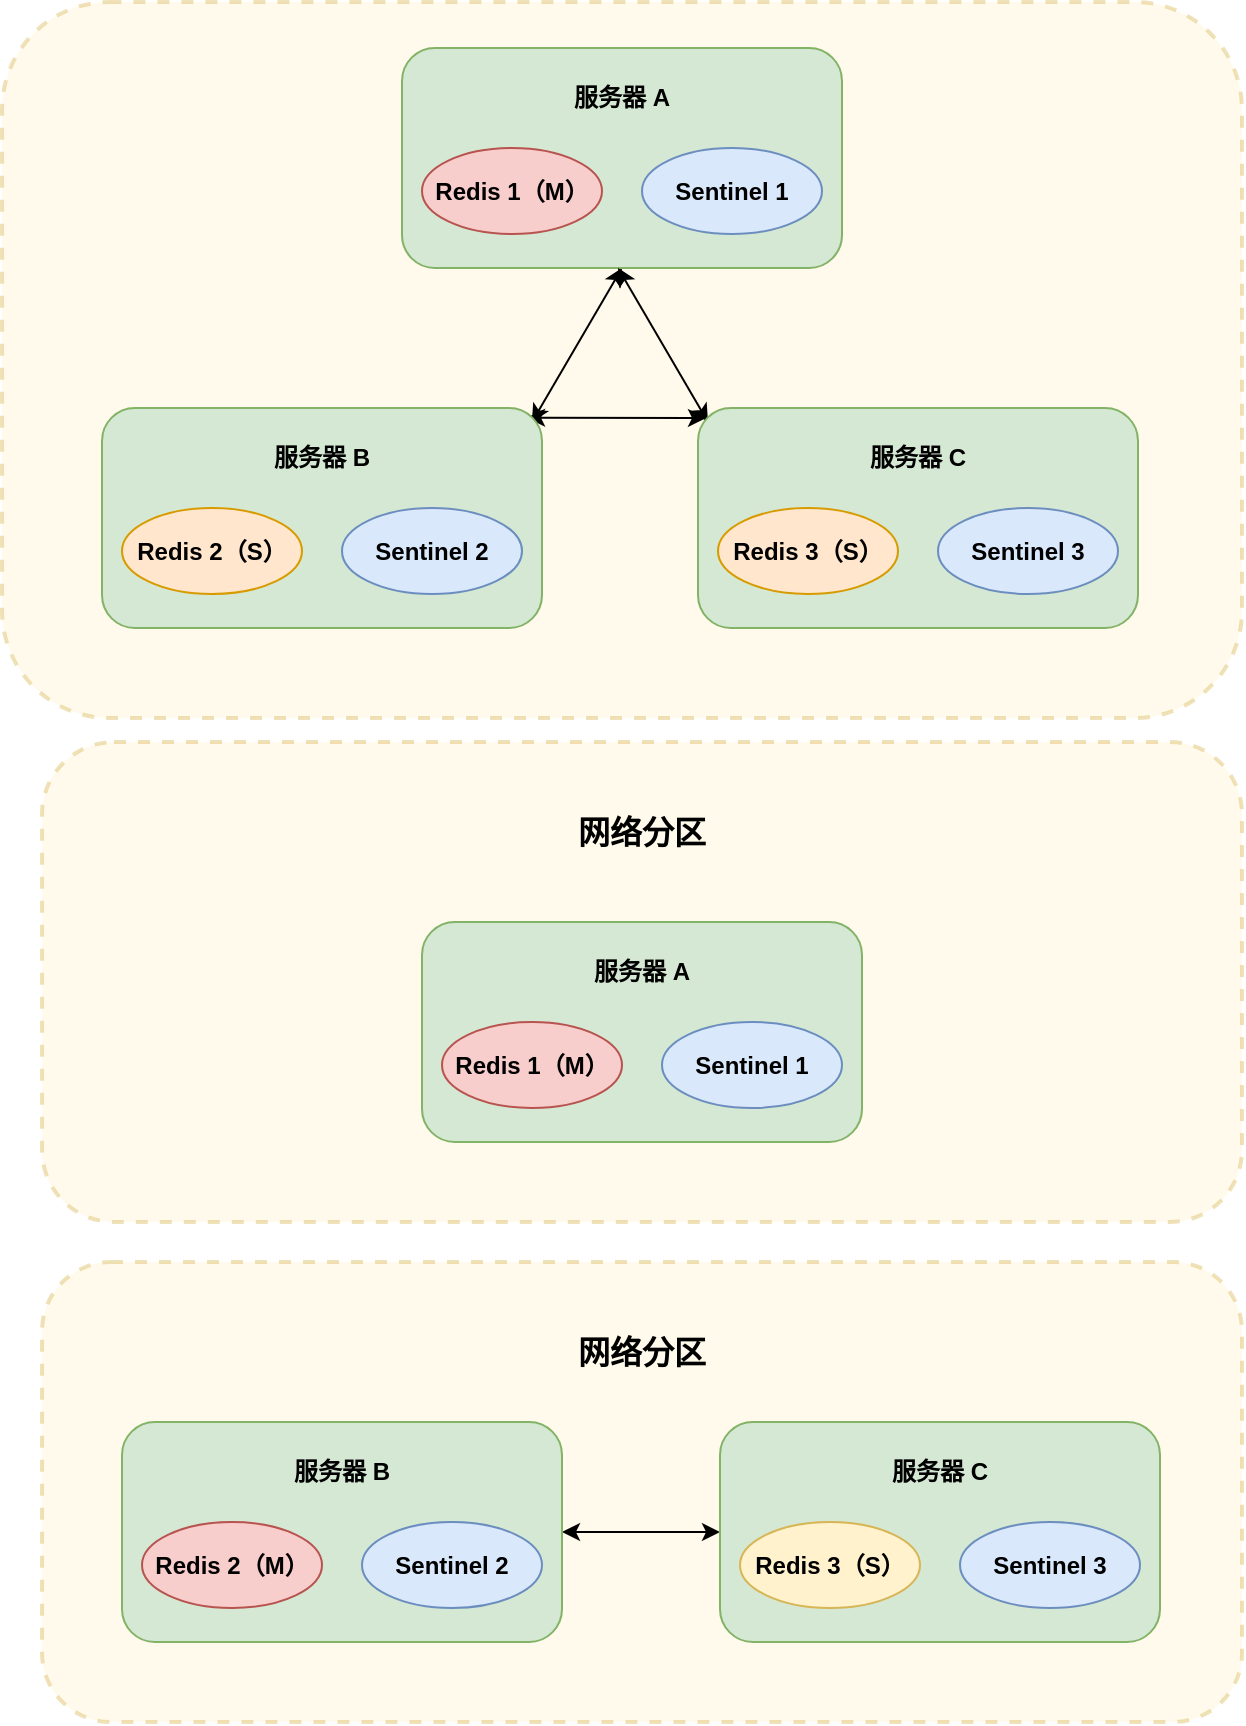 <mxfile version="22.1.2" type="device">
  <diagram name="第 1 页" id="mjyGh2I97hBTv6UYgkH8">
    <mxGraphModel dx="2053" dy="909" grid="1" gridSize="10" guides="1" tooltips="1" connect="1" arrows="1" fold="1" page="1" pageScale="1" pageWidth="491" pageHeight="413" math="0" shadow="0">
      <root>
        <mxCell id="0" />
        <mxCell id="1" parent="0" />
        <mxCell id="0UAcNYNrfwPB4IUjelp_-44" value="" style="rounded=1;whiteSpace=wrap;html=1;fillColor=#fff2cc;strokeColor=#d6b656;opacity=40;dashed=1;strokeWidth=2;" parent="1" vertex="1">
          <mxGeometry y="100" width="620" height="358" as="geometry" />
        </mxCell>
        <mxCell id="0UAcNYNrfwPB4IUjelp_-40" value="" style="rounded=1;whiteSpace=wrap;html=1;fillColor=#fff2cc;strokeColor=#d6b656;opacity=40;dashed=1;strokeWidth=2;" parent="1" vertex="1">
          <mxGeometry x="20" y="730" width="600" height="230" as="geometry" />
        </mxCell>
        <mxCell id="0UAcNYNrfwPB4IUjelp_-38" value="" style="rounded=1;whiteSpace=wrap;html=1;fillColor=#fff2cc;strokeColor=#d6b656;opacity=40;dashed=1;strokeWidth=2;" parent="1" vertex="1">
          <mxGeometry x="20" y="470" width="600" height="240" as="geometry" />
        </mxCell>
        <mxCell id="0UAcNYNrfwPB4IUjelp_-17" style="rounded=0;orthogonalLoop=1;jettySize=auto;html=1;exitX=0.5;exitY=1;exitDx=0;exitDy=0;entryX=0.977;entryY=0.065;entryDx=0;entryDy=0;entryPerimeter=0;startArrow=classic;startFill=1;" parent="1" source="0UAcNYNrfwPB4IUjelp_-2" target="0UAcNYNrfwPB4IUjelp_-8" edge="1">
          <mxGeometry relative="1" as="geometry">
            <mxPoint x="270" y="303" as="targetPoint" />
          </mxGeometry>
        </mxCell>
        <mxCell id="0UAcNYNrfwPB4IUjelp_-2" value="" style="rounded=1;whiteSpace=wrap;html=1;fontStyle=1;fillColor=#d5e8d4;strokeColor=#82b366;" parent="1" vertex="1">
          <mxGeometry x="200" y="123" width="220" height="110" as="geometry" />
        </mxCell>
        <mxCell id="0UAcNYNrfwPB4IUjelp_-4" value="&lt;b&gt;服务器 A&lt;br&gt;&lt;/b&gt;" style="text;html=1;strokeColor=none;fillColor=none;align=center;verticalAlign=middle;whiteSpace=wrap;rounded=0;" parent="1" vertex="1">
          <mxGeometry x="280" y="133" width="60" height="30" as="geometry" />
        </mxCell>
        <mxCell id="0UAcNYNrfwPB4IUjelp_-6" value="Redis 1（M）" style="ellipse;whiteSpace=wrap;html=1;fontStyle=1;fillColor=#f8cecc;strokeColor=#b85450;" parent="1" vertex="1">
          <mxGeometry x="210" y="173" width="90" height="43" as="geometry" />
        </mxCell>
        <mxCell id="0UAcNYNrfwPB4IUjelp_-7" value="Sentinel 1" style="ellipse;whiteSpace=wrap;html=1;fontStyle=1;fillColor=#dae8fc;strokeColor=#6c8ebf;" parent="1" vertex="1">
          <mxGeometry x="320" y="173" width="90" height="43" as="geometry" />
        </mxCell>
        <mxCell id="0UAcNYNrfwPB4IUjelp_-20" style="rounded=0;orthogonalLoop=1;jettySize=auto;html=1;exitX=0.966;exitY=0.044;exitDx=0;exitDy=0;entryX=0;entryY=0;entryDx=0;entryDy=0;startArrow=classic;startFill=1;exitPerimeter=0;" parent="1" source="0UAcNYNrfwPB4IUjelp_-8" edge="1">
          <mxGeometry relative="1" as="geometry">
            <mxPoint x="271" y="309" as="sourcePoint" />
            <mxPoint x="352" y="308" as="targetPoint" />
          </mxGeometry>
        </mxCell>
        <mxCell id="0UAcNYNrfwPB4IUjelp_-8" value="" style="rounded=1;whiteSpace=wrap;html=1;fontStyle=1;fillColor=#d5e8d4;strokeColor=#82b366;" parent="1" vertex="1">
          <mxGeometry x="50" y="303" width="220" height="110" as="geometry" />
        </mxCell>
        <mxCell id="0UAcNYNrfwPB4IUjelp_-9" value="&lt;b&gt;服务器 B&lt;br&gt;&lt;/b&gt;" style="text;html=1;strokeColor=none;fillColor=none;align=center;verticalAlign=middle;whiteSpace=wrap;rounded=0;" parent="1" vertex="1">
          <mxGeometry x="130" y="313" width="60" height="30" as="geometry" />
        </mxCell>
        <mxCell id="0UAcNYNrfwPB4IUjelp_-10" value="Redis 2（S）" style="ellipse;whiteSpace=wrap;html=1;fontStyle=1;fillColor=#ffe6cc;strokeColor=#d79b00;" parent="1" vertex="1">
          <mxGeometry x="60" y="353" width="90" height="43" as="geometry" />
        </mxCell>
        <mxCell id="0UAcNYNrfwPB4IUjelp_-11" value="Sentinel 2" style="ellipse;whiteSpace=wrap;html=1;fontStyle=1;fillColor=#dae8fc;strokeColor=#6c8ebf;" parent="1" vertex="1">
          <mxGeometry x="170" y="353" width="90" height="43" as="geometry" />
        </mxCell>
        <mxCell id="0UAcNYNrfwPB4IUjelp_-18" style="rounded=0;orthogonalLoop=1;jettySize=auto;html=1;exitX=0.5;exitY=1;exitDx=0;exitDy=0;entryX=0.977;entryY=0.065;entryDx=0;entryDy=0;entryPerimeter=0;startArrow=classic;startFill=1;" parent="1" edge="1">
          <mxGeometry relative="1" as="geometry">
            <mxPoint x="308" y="233" as="sourcePoint" />
            <mxPoint x="353" y="310" as="targetPoint" />
          </mxGeometry>
        </mxCell>
        <mxCell id="0UAcNYNrfwPB4IUjelp_-12" value="" style="rounded=1;whiteSpace=wrap;html=1;fontStyle=1;fillColor=#d5e8d4;strokeColor=#82b366;" parent="1" vertex="1">
          <mxGeometry x="348" y="303" width="220" height="110" as="geometry" />
        </mxCell>
        <mxCell id="0UAcNYNrfwPB4IUjelp_-13" value="&lt;b&gt;服务器 C&lt;br&gt;&lt;/b&gt;" style="text;html=1;strokeColor=none;fillColor=none;align=center;verticalAlign=middle;whiteSpace=wrap;rounded=0;" parent="1" vertex="1">
          <mxGeometry x="428" y="313" width="60" height="30" as="geometry" />
        </mxCell>
        <mxCell id="0UAcNYNrfwPB4IUjelp_-14" value="Redis 3（S）" style="ellipse;whiteSpace=wrap;html=1;fontStyle=1;fillColor=#ffe6cc;strokeColor=#d79b00;" parent="1" vertex="1">
          <mxGeometry x="358" y="353" width="90" height="43" as="geometry" />
        </mxCell>
        <mxCell id="0UAcNYNrfwPB4IUjelp_-15" value="Sentinel 3" style="ellipse;whiteSpace=wrap;html=1;fontStyle=1;fillColor=#dae8fc;strokeColor=#6c8ebf;" parent="1" vertex="1">
          <mxGeometry x="468" y="353" width="90" height="43" as="geometry" />
        </mxCell>
        <mxCell id="0UAcNYNrfwPB4IUjelp_-22" value="" style="rounded=1;whiteSpace=wrap;html=1;fontStyle=1;fillColor=#d5e8d4;strokeColor=#82b366;" parent="1" vertex="1">
          <mxGeometry x="210" y="560" width="220" height="110" as="geometry" />
        </mxCell>
        <mxCell id="0UAcNYNrfwPB4IUjelp_-23" value="&lt;b&gt;服务器 A&lt;br&gt;&lt;/b&gt;" style="text;html=1;strokeColor=none;fillColor=none;align=center;verticalAlign=middle;whiteSpace=wrap;rounded=0;" parent="1" vertex="1">
          <mxGeometry x="289" y="570" width="62" height="30" as="geometry" />
        </mxCell>
        <mxCell id="0UAcNYNrfwPB4IUjelp_-24" value="Redis 1（M）" style="ellipse;whiteSpace=wrap;html=1;fontStyle=1;fillColor=#f8cecc;strokeColor=#b85450;" parent="1" vertex="1">
          <mxGeometry x="220" y="610" width="90" height="43" as="geometry" />
        </mxCell>
        <mxCell id="0UAcNYNrfwPB4IUjelp_-25" value="Sentinel 1" style="ellipse;whiteSpace=wrap;html=1;fontStyle=1;fillColor=#dae8fc;strokeColor=#6c8ebf;" parent="1" vertex="1">
          <mxGeometry x="330" y="610" width="90" height="43" as="geometry" />
        </mxCell>
        <mxCell id="tBZ07gF4I0qtfdpQfURT-1" style="edgeStyle=orthogonalEdgeStyle;rounded=0;orthogonalLoop=1;jettySize=auto;html=1;exitX=1;exitY=0.5;exitDx=0;exitDy=0;entryX=0;entryY=0.5;entryDx=0;entryDy=0;startArrow=classic;startFill=1;" edge="1" parent="1" source="0UAcNYNrfwPB4IUjelp_-27" target="0UAcNYNrfwPB4IUjelp_-32">
          <mxGeometry relative="1" as="geometry" />
        </mxCell>
        <mxCell id="0UAcNYNrfwPB4IUjelp_-27" value="" style="rounded=1;whiteSpace=wrap;html=1;fontStyle=1;fillColor=#d5e8d4;strokeColor=#82b366;" parent="1" vertex="1">
          <mxGeometry x="60" y="810" width="220" height="110" as="geometry" />
        </mxCell>
        <mxCell id="0UAcNYNrfwPB4IUjelp_-28" value="&lt;b&gt;服务器 B&lt;br&gt;&lt;/b&gt;" style="text;html=1;strokeColor=none;fillColor=none;align=center;verticalAlign=middle;whiteSpace=wrap;rounded=0;" parent="1" vertex="1">
          <mxGeometry x="140" y="820" width="60" height="30" as="geometry" />
        </mxCell>
        <mxCell id="0UAcNYNrfwPB4IUjelp_-29" value="Redis 2（M）" style="ellipse;whiteSpace=wrap;html=1;fontStyle=1;fillColor=#f8cecc;strokeColor=#b85450;" parent="1" vertex="1">
          <mxGeometry x="70" y="860" width="90" height="43" as="geometry" />
        </mxCell>
        <mxCell id="0UAcNYNrfwPB4IUjelp_-30" value="Sentinel 2" style="ellipse;whiteSpace=wrap;html=1;fontStyle=1;fillColor=#dae8fc;strokeColor=#6c8ebf;" parent="1" vertex="1">
          <mxGeometry x="180" y="860" width="90" height="43" as="geometry" />
        </mxCell>
        <mxCell id="0UAcNYNrfwPB4IUjelp_-32" value="" style="rounded=1;whiteSpace=wrap;html=1;fontStyle=1;fillColor=#d5e8d4;strokeColor=#82b366;" parent="1" vertex="1">
          <mxGeometry x="359" y="810" width="220" height="110" as="geometry" />
        </mxCell>
        <mxCell id="0UAcNYNrfwPB4IUjelp_-33" value="&lt;b&gt;服务器 C&lt;br&gt;&lt;/b&gt;" style="text;html=1;strokeColor=none;fillColor=none;align=center;verticalAlign=middle;whiteSpace=wrap;rounded=0;" parent="1" vertex="1">
          <mxGeometry x="439" y="820" width="60" height="30" as="geometry" />
        </mxCell>
        <mxCell id="0UAcNYNrfwPB4IUjelp_-34" value="Redis 3（S）" style="ellipse;whiteSpace=wrap;html=1;fontStyle=1;fillColor=#fff2cc;strokeColor=#d6b656;" parent="1" vertex="1">
          <mxGeometry x="369" y="860" width="90" height="43" as="geometry" />
        </mxCell>
        <mxCell id="0UAcNYNrfwPB4IUjelp_-35" value="Sentinel 3" style="ellipse;whiteSpace=wrap;html=1;fontStyle=1;fillColor=#dae8fc;strokeColor=#6c8ebf;" parent="1" vertex="1">
          <mxGeometry x="479" y="860" width="90" height="43" as="geometry" />
        </mxCell>
        <mxCell id="0UAcNYNrfwPB4IUjelp_-41" value="网络分区" style="text;html=1;strokeColor=none;fillColor=none;align=center;verticalAlign=middle;whiteSpace=wrap;rounded=0;fontStyle=1;fontSize=16;" parent="1" vertex="1">
          <mxGeometry x="280" y="500" width="80" height="30" as="geometry" />
        </mxCell>
        <mxCell id="0UAcNYNrfwPB4IUjelp_-43" value="网络分区" style="text;html=1;strokeColor=none;fillColor=none;align=center;verticalAlign=middle;whiteSpace=wrap;rounded=0;fontStyle=1;fontSize=16;" parent="1" vertex="1">
          <mxGeometry x="280" y="760" width="80" height="30" as="geometry" />
        </mxCell>
      </root>
    </mxGraphModel>
  </diagram>
</mxfile>

